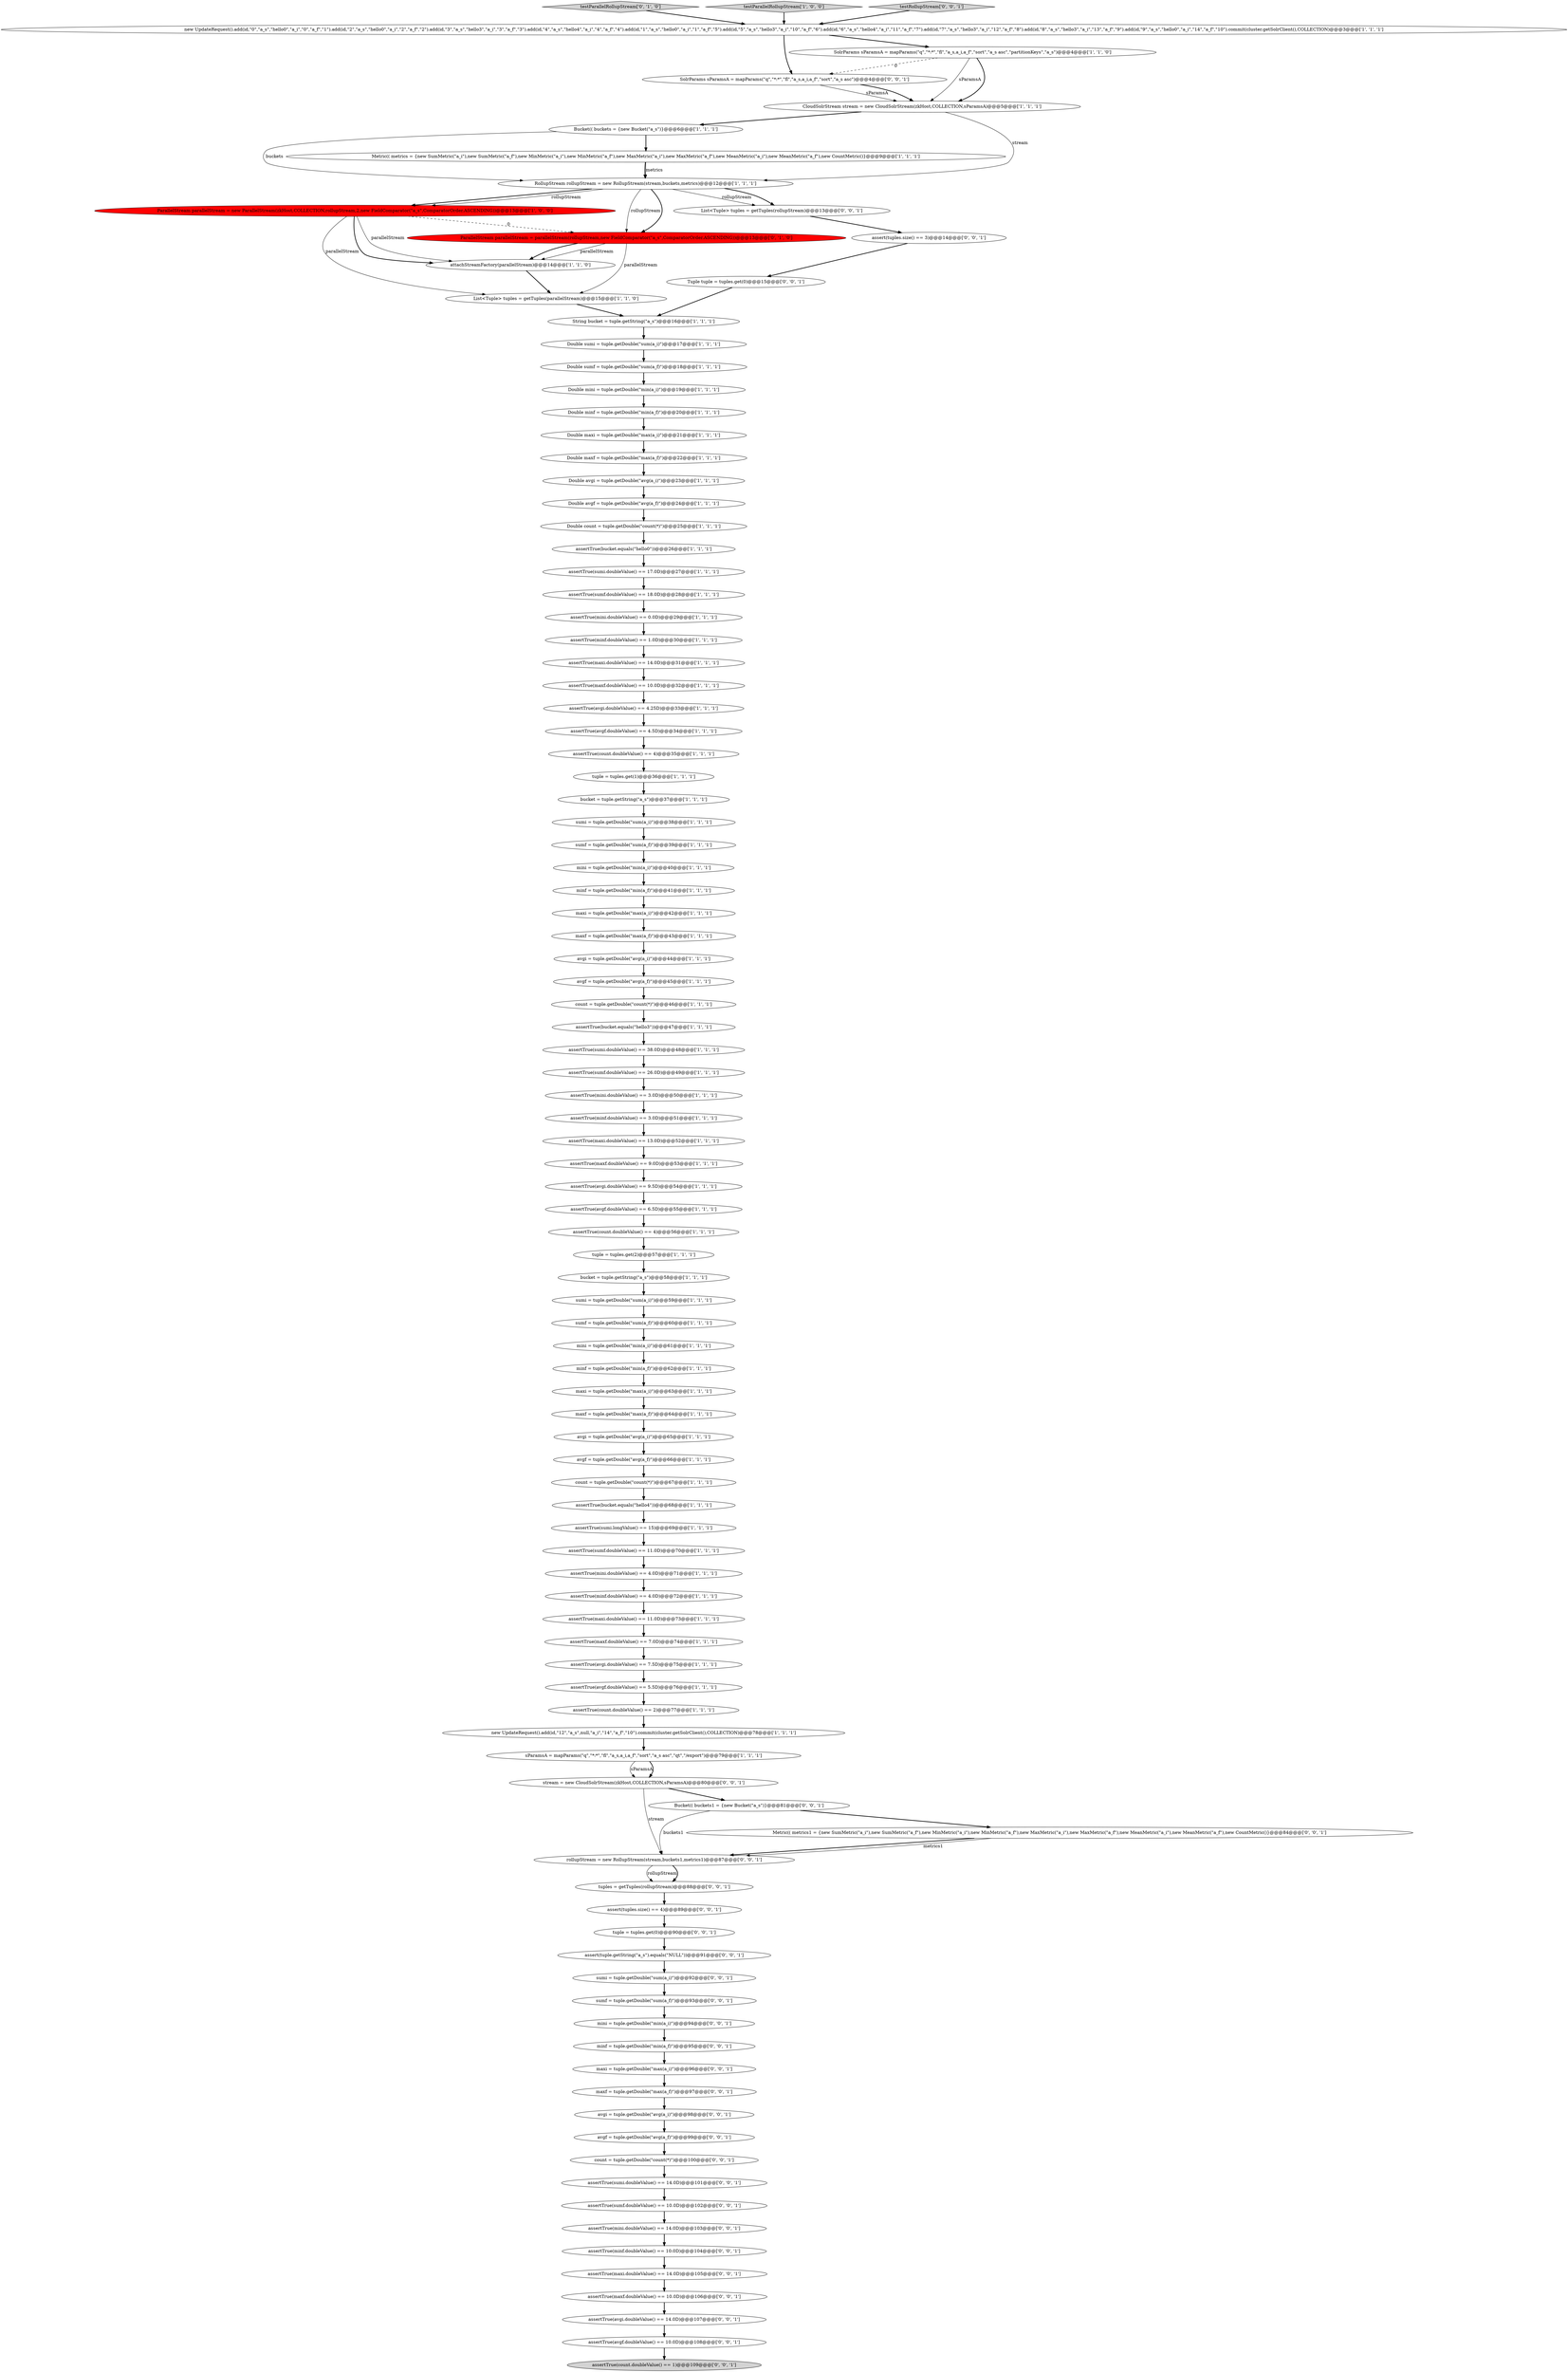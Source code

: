 digraph {
11 [style = filled, label = "List<Tuple> tuples = getTuples(parallelStream)@@@15@@@['1', '1', '0']", fillcolor = white, shape = ellipse image = "AAA0AAABBB1BBB"];
68 [style = filled, label = "assertTrue(sumi.doubleValue() == 17.0D)@@@27@@@['1', '1', '1']", fillcolor = white, shape = ellipse image = "AAA0AAABBB1BBB"];
37 [style = filled, label = "assertTrue(count.doubleValue() == 2)@@@77@@@['1', '1', '1']", fillcolor = white, shape = ellipse image = "AAA0AAABBB1BBB"];
54 [style = filled, label = "assertTrue(maxf.doubleValue() == 10.0D)@@@32@@@['1', '1', '1']", fillcolor = white, shape = ellipse image = "AAA0AAABBB1BBB"];
94 [style = filled, label = "mini = tuple.getDouble(\"min(a_i)\")@@@94@@@['0', '0', '1']", fillcolor = white, shape = ellipse image = "AAA0AAABBB3BBB"];
36 [style = filled, label = "assertTrue(mini.doubleValue() == 4.0D)@@@71@@@['1', '1', '1']", fillcolor = white, shape = ellipse image = "AAA0AAABBB1BBB"];
60 [style = filled, label = "assertTrue(maxi.doubleValue() == 11.0D)@@@73@@@['1', '1', '1']", fillcolor = white, shape = ellipse image = "AAA0AAABBB1BBB"];
12 [style = filled, label = "assertTrue(avgi.doubleValue() == 4.25D)@@@33@@@['1', '1', '1']", fillcolor = white, shape = ellipse image = "AAA0AAABBB1BBB"];
90 [style = filled, label = "assertTrue(maxf.doubleValue() == 10.0D)@@@106@@@['0', '0', '1']", fillcolor = white, shape = ellipse image = "AAA0AAABBB3BBB"];
57 [style = filled, label = "assertTrue(maxi.doubleValue() == 13.0D)@@@52@@@['1', '1', '1']", fillcolor = white, shape = ellipse image = "AAA0AAABBB1BBB"];
96 [style = filled, label = "tuples = getTuples(rollupStream)@@@88@@@['0', '0', '1']", fillcolor = white, shape = ellipse image = "AAA0AAABBB3BBB"];
62 [style = filled, label = "assertTrue(avgi.doubleValue() == 9.5D)@@@54@@@['1', '1', '1']", fillcolor = white, shape = ellipse image = "AAA0AAABBB1BBB"];
47 [style = filled, label = "assertTrue(count.doubleValue() == 4)@@@35@@@['1', '1', '1']", fillcolor = white, shape = ellipse image = "AAA0AAABBB1BBB"];
86 [style = filled, label = "assertTrue(sumf.doubleValue() == 10.0D)@@@102@@@['0', '0', '1']", fillcolor = white, shape = ellipse image = "AAA0AAABBB3BBB"];
80 [style = filled, label = "assertTrue(avgf.doubleValue() == 10.0D)@@@108@@@['0', '0', '1']", fillcolor = white, shape = ellipse image = "AAA0AAABBB3BBB"];
51 [style = filled, label = "bucket = tuple.getString(\"a_s\")@@@58@@@['1', '1', '1']", fillcolor = white, shape = ellipse image = "AAA0AAABBB1BBB"];
23 [style = filled, label = "maxi = tuple.getDouble(\"max(a_i)\")@@@42@@@['1', '1', '1']", fillcolor = white, shape = ellipse image = "AAA0AAABBB1BBB"];
99 [style = filled, label = "SolrParams sParamsA = mapParams(\"q\",\"*:*\",\"fl\",\"a_s,a_i,a_f\",\"sort\",\"a_s asc\")@@@4@@@['0', '0', '1']", fillcolor = white, shape = ellipse image = "AAA0AAABBB3BBB"];
103 [style = filled, label = "assertTrue(mini.doubleValue() == 14.0D)@@@103@@@['0', '0', '1']", fillcolor = white, shape = ellipse image = "AAA0AAABBB3BBB"];
43 [style = filled, label = "avgf = tuple.getDouble(\"avg(a_f)\")@@@66@@@['1', '1', '1']", fillcolor = white, shape = ellipse image = "AAA0AAABBB1BBB"];
105 [style = filled, label = "maxi = tuple.getDouble(\"max(a_i)\")@@@96@@@['0', '0', '1']", fillcolor = white, shape = ellipse image = "AAA0AAABBB3BBB"];
59 [style = filled, label = "maxi = tuple.getDouble(\"max(a_i)\")@@@63@@@['1', '1', '1']", fillcolor = white, shape = ellipse image = "AAA0AAABBB1BBB"];
15 [style = filled, label = "Double maxi = tuple.getDouble(\"max(a_i)\")@@@21@@@['1', '1', '1']", fillcolor = white, shape = ellipse image = "AAA0AAABBB1BBB"];
44 [style = filled, label = "assertTrue(bucket.equals(\"hello3\"))@@@47@@@['1', '1', '1']", fillcolor = white, shape = ellipse image = "AAA0AAABBB1BBB"];
56 [style = filled, label = "Bucket(( buckets = {new Bucket(\"a_s\")}@@@6@@@['1', '1', '1']", fillcolor = white, shape = ellipse image = "AAA0AAABBB1BBB"];
4 [style = filled, label = "Double sumf = tuple.getDouble(\"sum(a_f)\")@@@18@@@['1', '1', '1']", fillcolor = white, shape = ellipse image = "AAA0AAABBB1BBB"];
95 [style = filled, label = "Tuple tuple = tuples.get(0)@@@15@@@['0', '0', '1']", fillcolor = white, shape = ellipse image = "AAA0AAABBB3BBB"];
5 [style = filled, label = "sParamsA = mapParams(\"q\",\"*:*\",\"fl\",\"a_s,a_i,a_f\",\"sort\",\"a_s asc\",\"qt\",\"/export\")@@@79@@@['1', '1', '1']", fillcolor = white, shape = ellipse image = "AAA0AAABBB1BBB"];
88 [style = filled, label = "assertTrue(maxi.doubleValue() == 14.0D)@@@105@@@['0', '0', '1']", fillcolor = white, shape = ellipse image = "AAA0AAABBB3BBB"];
66 [style = filled, label = "maxf = tuple.getDouble(\"max(a_f)\")@@@64@@@['1', '1', '1']", fillcolor = white, shape = ellipse image = "AAA0AAABBB1BBB"];
22 [style = filled, label = "tuple = tuples.get(2)@@@57@@@['1', '1', '1']", fillcolor = white, shape = ellipse image = "AAA0AAABBB1BBB"];
61 [style = filled, label = "assertTrue(sumf.doubleValue() == 18.0D)@@@28@@@['1', '1', '1']", fillcolor = white, shape = ellipse image = "AAA0AAABBB1BBB"];
76 [style = filled, label = "assertTrue(count.doubleValue() == 1)@@@109@@@['0', '0', '1']", fillcolor = lightgray, shape = ellipse image = "AAA0AAABBB3BBB"];
14 [style = filled, label = "new UpdateRequest().add(id,\"0\",\"a_s\",\"hello0\",\"a_i\",\"0\",\"a_f\",\"1\").add(id,\"2\",\"a_s\",\"hello0\",\"a_i\",\"2\",\"a_f\",\"2\").add(id,\"3\",\"a_s\",\"hello3\",\"a_i\",\"3\",\"a_f\",\"3\").add(id,\"4\",\"a_s\",\"hello4\",\"a_i\",\"4\",\"a_f\",\"4\").add(id,\"1\",\"a_s\",\"hello0\",\"a_i\",\"1\",\"a_f\",\"5\").add(id,\"5\",\"a_s\",\"hello3\",\"a_i\",\"10\",\"a_f\",\"6\").add(id,\"6\",\"a_s\",\"hello4\",\"a_i\",\"11\",\"a_f\",\"7\").add(id,\"7\",\"a_s\",\"hello3\",\"a_i\",\"12\",\"a_f\",\"8\").add(id,\"8\",\"a_s\",\"hello3\",\"a_i\",\"13\",\"a_f\",\"9\").add(id,\"9\",\"a_s\",\"hello0\",\"a_i\",\"14\",\"a_f\",\"10\").commit(cluster.getSolrClient(),COLLECTION)@@@3@@@['1', '1', '1']", fillcolor = white, shape = ellipse image = "AAA0AAABBB1BBB"];
102 [style = filled, label = "avgf = tuple.getDouble(\"avg(a_f)\")@@@99@@@['0', '0', '1']", fillcolor = white, shape = ellipse image = "AAA0AAABBB3BBB"];
24 [style = filled, label = "assertTrue(maxf.doubleValue() == 9.0D)@@@53@@@['1', '1', '1']", fillcolor = white, shape = ellipse image = "AAA0AAABBB1BBB"];
75 [style = filled, label = "testParallelRollupStream['0', '1', '0']", fillcolor = lightgray, shape = diamond image = "AAA0AAABBB2BBB"];
104 [style = filled, label = "rollupStream = new RollupStream(stream,buckets1,metrics1)@@@87@@@['0', '0', '1']", fillcolor = white, shape = ellipse image = "AAA0AAABBB3BBB"];
91 [style = filled, label = "Bucket(( buckets1 = {new Bucket(\"a_s\")}@@@81@@@['0', '0', '1']", fillcolor = white, shape = ellipse image = "AAA0AAABBB3BBB"];
16 [style = filled, label = "RollupStream rollupStream = new RollupStream(stream,buckets,metrics)@@@12@@@['1', '1', '1']", fillcolor = white, shape = ellipse image = "AAA0AAABBB1BBB"];
30 [style = filled, label = "assertTrue(bucket.equals(\"hello0\"))@@@26@@@['1', '1', '1']", fillcolor = white, shape = ellipse image = "AAA0AAABBB1BBB"];
38 [style = filled, label = "assertTrue(minf.doubleValue() == 3.0D)@@@51@@@['1', '1', '1']", fillcolor = white, shape = ellipse image = "AAA0AAABBB1BBB"];
25 [style = filled, label = "Double count = tuple.getDouble(\"count(*)\")@@@25@@@['1', '1', '1']", fillcolor = white, shape = ellipse image = "AAA0AAABBB1BBB"];
50 [style = filled, label = "assertTrue(sumf.doubleValue() == 26.0D)@@@49@@@['1', '1', '1']", fillcolor = white, shape = ellipse image = "AAA0AAABBB1BBB"];
18 [style = filled, label = "Double avgf = tuple.getDouble(\"avg(a_f)\")@@@24@@@['1', '1', '1']", fillcolor = white, shape = ellipse image = "AAA0AAABBB1BBB"];
35 [style = filled, label = "bucket = tuple.getString(\"a_s\")@@@37@@@['1', '1', '1']", fillcolor = white, shape = ellipse image = "AAA0AAABBB1BBB"];
82 [style = filled, label = "stream = new CloudSolrStream(zkHost,COLLECTION,sParamsA)@@@80@@@['0', '0', '1']", fillcolor = white, shape = ellipse image = "AAA0AAABBB3BBB"];
45 [style = filled, label = "testParallelRollupStream['1', '0', '0']", fillcolor = lightgray, shape = diamond image = "AAA0AAABBB1BBB"];
69 [style = filled, label = "String bucket = tuple.getString(\"a_s\")@@@16@@@['1', '1', '1']", fillcolor = white, shape = ellipse image = "AAA0AAABBB1BBB"];
34 [style = filled, label = "Double mini = tuple.getDouble(\"min(a_i)\")@@@19@@@['1', '1', '1']", fillcolor = white, shape = ellipse image = "AAA0AAABBB1BBB"];
29 [style = filled, label = "avgi = tuple.getDouble(\"avg(a_i)\")@@@44@@@['1', '1', '1']", fillcolor = white, shape = ellipse image = "AAA0AAABBB1BBB"];
39 [style = filled, label = "Double maxf = tuple.getDouble(\"max(a_f)\")@@@22@@@['1', '1', '1']", fillcolor = white, shape = ellipse image = "AAA0AAABBB1BBB"];
6 [style = filled, label = "CloudSolrStream stream = new CloudSolrStream(zkHost,COLLECTION,sParamsA)@@@5@@@['1', '1', '1']", fillcolor = white, shape = ellipse image = "AAA0AAABBB1BBB"];
78 [style = filled, label = "sumf = tuple.getDouble(\"sum(a_f)\")@@@93@@@['0', '0', '1']", fillcolor = white, shape = ellipse image = "AAA0AAABBB3BBB"];
27 [style = filled, label = "assertTrue(sumi.longValue() == 15)@@@69@@@['1', '1', '1']", fillcolor = white, shape = ellipse image = "AAA0AAABBB1BBB"];
0 [style = filled, label = "sumi = tuple.getDouble(\"sum(a_i)\")@@@38@@@['1', '1', '1']", fillcolor = white, shape = ellipse image = "AAA0AAABBB1BBB"];
52 [style = filled, label = "Double minf = tuple.getDouble(\"min(a_f)\")@@@20@@@['1', '1', '1']", fillcolor = white, shape = ellipse image = "AAA0AAABBB1BBB"];
101 [style = filled, label = "assert(tuples.size() == 4)@@@89@@@['0', '0', '1']", fillcolor = white, shape = ellipse image = "AAA0AAABBB3BBB"];
20 [style = filled, label = "count = tuple.getDouble(\"count(*)\")@@@46@@@['1', '1', '1']", fillcolor = white, shape = ellipse image = "AAA0AAABBB1BBB"];
49 [style = filled, label = "assertTrue(mini.doubleValue() == 0.0D)@@@29@@@['1', '1', '1']", fillcolor = white, shape = ellipse image = "AAA0AAABBB1BBB"];
97 [style = filled, label = "minf = tuple.getDouble(\"min(a_f)\")@@@95@@@['0', '0', '1']", fillcolor = white, shape = ellipse image = "AAA0AAABBB3BBB"];
79 [style = filled, label = "avgi = tuple.getDouble(\"avg(a_i)\")@@@98@@@['0', '0', '1']", fillcolor = white, shape = ellipse image = "AAA0AAABBB3BBB"];
53 [style = filled, label = "Double avgi = tuple.getDouble(\"avg(a_i)\")@@@23@@@['1', '1', '1']", fillcolor = white, shape = ellipse image = "AAA0AAABBB1BBB"];
21 [style = filled, label = "assertTrue(maxi.doubleValue() == 14.0D)@@@31@@@['1', '1', '1']", fillcolor = white, shape = ellipse image = "AAA0AAABBB1BBB"];
26 [style = filled, label = "assertTrue(bucket.equals(\"hello4\"))@@@68@@@['1', '1', '1']", fillcolor = white, shape = ellipse image = "AAA0AAABBB1BBB"];
46 [style = filled, label = "assertTrue(minf.doubleValue() == 4.0D)@@@72@@@['1', '1', '1']", fillcolor = white, shape = ellipse image = "AAA0AAABBB1BBB"];
100 [style = filled, label = "assert(tuples.size() == 3)@@@14@@@['0', '0', '1']", fillcolor = white, shape = ellipse image = "AAA0AAABBB3BBB"];
8 [style = filled, label = "assertTrue(avgi.doubleValue() == 7.5D)@@@75@@@['1', '1', '1']", fillcolor = white, shape = ellipse image = "AAA0AAABBB1BBB"];
77 [style = filled, label = "maxf = tuple.getDouble(\"max(a_f)\")@@@97@@@['0', '0', '1']", fillcolor = white, shape = ellipse image = "AAA0AAABBB3BBB"];
10 [style = filled, label = "assertTrue(avgf.doubleValue() == 5.5D)@@@76@@@['1', '1', '1']", fillcolor = white, shape = ellipse image = "AAA0AAABBB1BBB"];
84 [style = filled, label = "assertTrue(avgi.doubleValue() == 14.0D)@@@107@@@['0', '0', '1']", fillcolor = white, shape = ellipse image = "AAA0AAABBB3BBB"];
48 [style = filled, label = "assertTrue(sumf.doubleValue() == 11.0D)@@@70@@@['1', '1', '1']", fillcolor = white, shape = ellipse image = "AAA0AAABBB1BBB"];
72 [style = filled, label = "ParallelStream parallelStream = new ParallelStream(zkHost,COLLECTION,rollupStream,2,new FieldComparator(\"a_s\",ComparatorOrder.ASCENDING))@@@13@@@['1', '0', '0']", fillcolor = red, shape = ellipse image = "AAA1AAABBB1BBB"];
65 [style = filled, label = "new UpdateRequest().add(id,\"12\",\"a_s\",null,\"a_i\",\"14\",\"a_f\",\"10\").commit(cluster.getSolrClient(),COLLECTION)@@@78@@@['1', '1', '1']", fillcolor = white, shape = ellipse image = "AAA0AAABBB1BBB"];
41 [style = filled, label = "mini = tuple.getDouble(\"min(a_i)\")@@@61@@@['1', '1', '1']", fillcolor = white, shape = ellipse image = "AAA0AAABBB1BBB"];
63 [style = filled, label = "avgi = tuple.getDouble(\"avg(a_i)\")@@@65@@@['1', '1', '1']", fillcolor = white, shape = ellipse image = "AAA0AAABBB1BBB"];
7 [style = filled, label = "minf = tuple.getDouble(\"min(a_f)\")@@@41@@@['1', '1', '1']", fillcolor = white, shape = ellipse image = "AAA0AAABBB1BBB"];
28 [style = filled, label = "assertTrue(avgf.doubleValue() == 4.5D)@@@34@@@['1', '1', '1']", fillcolor = white, shape = ellipse image = "AAA0AAABBB1BBB"];
33 [style = filled, label = "assertTrue(maxf.doubleValue() == 7.0D)@@@74@@@['1', '1', '1']", fillcolor = white, shape = ellipse image = "AAA0AAABBB1BBB"];
42 [style = filled, label = "avgf = tuple.getDouble(\"avg(a_f)\")@@@45@@@['1', '1', '1']", fillcolor = white, shape = ellipse image = "AAA0AAABBB1BBB"];
2 [style = filled, label = "attachStreamFactory(parallelStream)@@@14@@@['1', '1', '0']", fillcolor = white, shape = ellipse image = "AAA0AAABBB1BBB"];
9 [style = filled, label = "Double sumi = tuple.getDouble(\"sum(a_i)\")@@@17@@@['1', '1', '1']", fillcolor = white, shape = ellipse image = "AAA0AAABBB1BBB"];
3 [style = filled, label = "minf = tuple.getDouble(\"min(a_f)\")@@@62@@@['1', '1', '1']", fillcolor = white, shape = ellipse image = "AAA0AAABBB1BBB"];
58 [style = filled, label = "assertTrue(avgf.doubleValue() == 6.5D)@@@55@@@['1', '1', '1']", fillcolor = white, shape = ellipse image = "AAA0AAABBB1BBB"];
19 [style = filled, label = "mini = tuple.getDouble(\"min(a_i)\")@@@40@@@['1', '1', '1']", fillcolor = white, shape = ellipse image = "AAA0AAABBB1BBB"];
31 [style = filled, label = "sumi = tuple.getDouble(\"sum(a_i)\")@@@59@@@['1', '1', '1']", fillcolor = white, shape = ellipse image = "AAA0AAABBB1BBB"];
40 [style = filled, label = "maxf = tuple.getDouble(\"max(a_f)\")@@@43@@@['1', '1', '1']", fillcolor = white, shape = ellipse image = "AAA0AAABBB1BBB"];
67 [style = filled, label = "assertTrue(count.doubleValue() == 4)@@@56@@@['1', '1', '1']", fillcolor = white, shape = ellipse image = "AAA0AAABBB1BBB"];
55 [style = filled, label = "assertTrue(minf.doubleValue() == 1.0D)@@@30@@@['1', '1', '1']", fillcolor = white, shape = ellipse image = "AAA0AAABBB1BBB"];
81 [style = filled, label = "assertTrue(sumi.doubleValue() == 14.0D)@@@101@@@['0', '0', '1']", fillcolor = white, shape = ellipse image = "AAA0AAABBB3BBB"];
106 [style = filled, label = "tuple = tuples.get(0)@@@90@@@['0', '0', '1']", fillcolor = white, shape = ellipse image = "AAA0AAABBB3BBB"];
92 [style = filled, label = "testRollupStream['0', '0', '1']", fillcolor = lightgray, shape = diamond image = "AAA0AAABBB3BBB"];
17 [style = filled, label = "sumf = tuple.getDouble(\"sum(a_f)\")@@@60@@@['1', '1', '1']", fillcolor = white, shape = ellipse image = "AAA0AAABBB1BBB"];
74 [style = filled, label = "ParallelStream parallelStream = parallelStream(rollupStream,new FieldComparator(\"a_s\",ComparatorOrder.ASCENDING))@@@13@@@['0', '1', '0']", fillcolor = red, shape = ellipse image = "AAA1AAABBB2BBB"];
70 [style = filled, label = "assertTrue(mini.doubleValue() == 3.0D)@@@50@@@['1', '1', '1']", fillcolor = white, shape = ellipse image = "AAA0AAABBB1BBB"];
1 [style = filled, label = "Metric(( metrics = {new SumMetric(\"a_i\"),new SumMetric(\"a_f\"),new MinMetric(\"a_i\"),new MinMetric(\"a_f\"),new MaxMetric(\"a_i\"),new MaxMetric(\"a_f\"),new MeanMetric(\"a_i\"),new MeanMetric(\"a_f\"),new CountMetric()}@@@9@@@['1', '1', '1']", fillcolor = white, shape = ellipse image = "AAA0AAABBB1BBB"];
93 [style = filled, label = "Metric(( metrics1 = {new SumMetric(\"a_i\"),new SumMetric(\"a_f\"),new MinMetric(\"a_i\"),new MinMetric(\"a_f\"),new MaxMetric(\"a_i\"),new MaxMetric(\"a_f\"),new MeanMetric(\"a_i\"),new MeanMetric(\"a_f\"),new CountMetric()}@@@84@@@['0', '0', '1']", fillcolor = white, shape = ellipse image = "AAA0AAABBB3BBB"];
85 [style = filled, label = "assert(tuple.getString(\"a_s\").equals(\"NULL\"))@@@91@@@['0', '0', '1']", fillcolor = white, shape = ellipse image = "AAA0AAABBB3BBB"];
98 [style = filled, label = "List<Tuple> tuples = getTuples(rollupStream)@@@13@@@['0', '0', '1']", fillcolor = white, shape = ellipse image = "AAA0AAABBB3BBB"];
73 [style = filled, label = "sumf = tuple.getDouble(\"sum(a_f)\")@@@39@@@['1', '1', '1']", fillcolor = white, shape = ellipse image = "AAA0AAABBB1BBB"];
32 [style = filled, label = "assertTrue(sumi.doubleValue() == 38.0D)@@@48@@@['1', '1', '1']", fillcolor = white, shape = ellipse image = "AAA0AAABBB1BBB"];
89 [style = filled, label = "sumi = tuple.getDouble(\"sum(a_i)\")@@@92@@@['0', '0', '1']", fillcolor = white, shape = ellipse image = "AAA0AAABBB3BBB"];
83 [style = filled, label = "assertTrue(minf.doubleValue() == 10.0D)@@@104@@@['0', '0', '1']", fillcolor = white, shape = ellipse image = "AAA0AAABBB3BBB"];
64 [style = filled, label = "count = tuple.getDouble(\"count(*)\")@@@67@@@['1', '1', '1']", fillcolor = white, shape = ellipse image = "AAA0AAABBB1BBB"];
13 [style = filled, label = "tuple = tuples.get(1)@@@36@@@['1', '1', '1']", fillcolor = white, shape = ellipse image = "AAA0AAABBB1BBB"];
71 [style = filled, label = "SolrParams sParamsA = mapParams(\"q\",\"*:*\",\"fl\",\"a_s,a_i,a_f\",\"sort\",\"a_s asc\",\"partitionKeys\",\"a_s\")@@@4@@@['1', '1', '0']", fillcolor = white, shape = ellipse image = "AAA0AAABBB1BBB"];
87 [style = filled, label = "count = tuple.getDouble(\"count(*)\")@@@100@@@['0', '0', '1']", fillcolor = white, shape = ellipse image = "AAA0AAABBB3BBB"];
103->83 [style = bold, label=""];
8->10 [style = bold, label=""];
83->88 [style = bold, label=""];
86->103 [style = bold, label=""];
71->6 [style = solid, label="sParamsA"];
56->1 [style = bold, label=""];
71->99 [style = dashed, label="0"];
25->30 [style = bold, label=""];
69->9 [style = bold, label=""];
101->106 [style = bold, label=""];
70->38 [style = bold, label=""];
11->69 [style = bold, label=""];
21->54 [style = bold, label=""];
91->104 [style = solid, label="buckets1"];
59->66 [style = bold, label=""];
16->72 [style = bold, label=""];
97->105 [style = bold, label=""];
74->2 [style = bold, label=""];
49->55 [style = bold, label=""];
5->82 [style = solid, label="sParamsA"];
90->84 [style = bold, label=""];
79->102 [style = bold, label=""];
14->99 [style = bold, label=""];
56->16 [style = solid, label="buckets"];
93->104 [style = bold, label=""];
106->85 [style = bold, label=""];
82->91 [style = bold, label=""];
61->49 [style = bold, label=""];
66->63 [style = bold, label=""];
63->43 [style = bold, label=""];
72->2 [style = bold, label=""];
12->28 [style = bold, label=""];
88->90 [style = bold, label=""];
94->97 [style = bold, label=""];
50->70 [style = bold, label=""];
34->52 [style = bold, label=""];
54->12 [style = bold, label=""];
17->41 [style = bold, label=""];
30->68 [style = bold, label=""];
14->71 [style = bold, label=""];
57->24 [style = bold, label=""];
38->57 [style = bold, label=""];
67->22 [style = bold, label=""];
46->60 [style = bold, label=""];
26->27 [style = bold, label=""];
35->0 [style = bold, label=""];
36->46 [style = bold, label=""];
45->14 [style = bold, label=""];
78->94 [style = bold, label=""];
1->16 [style = bold, label=""];
44->32 [style = bold, label=""];
7->23 [style = bold, label=""];
89->78 [style = bold, label=""];
18->25 [style = bold, label=""];
96->101 [style = bold, label=""];
80->76 [style = bold, label=""];
58->67 [style = bold, label=""];
33->8 [style = bold, label=""];
73->19 [style = bold, label=""];
82->104 [style = solid, label="stream"];
40->29 [style = bold, label=""];
32->50 [style = bold, label=""];
52->15 [style = bold, label=""];
95->69 [style = bold, label=""];
16->98 [style = solid, label="rollupStream"];
28->47 [style = bold, label=""];
5->82 [style = bold, label=""];
72->11 [style = solid, label="parallelStream"];
104->96 [style = solid, label="rollupStream"];
84->80 [style = bold, label=""];
87->81 [style = bold, label=""];
16->98 [style = bold, label=""];
39->53 [style = bold, label=""];
98->100 [style = bold, label=""];
47->13 [style = bold, label=""];
37->65 [style = bold, label=""];
22->51 [style = bold, label=""];
100->95 [style = bold, label=""];
6->56 [style = bold, label=""];
99->6 [style = solid, label="sParamsA"];
29->42 [style = bold, label=""];
81->86 [style = bold, label=""];
16->72 [style = solid, label="rollupStream"];
16->74 [style = solid, label="rollupStream"];
72->74 [style = dashed, label="0"];
31->17 [style = bold, label=""];
2->11 [style = bold, label=""];
71->6 [style = bold, label=""];
4->34 [style = bold, label=""];
92->14 [style = bold, label=""];
1->16 [style = solid, label="metrics"];
10->37 [style = bold, label=""];
43->64 [style = bold, label=""];
0->73 [style = bold, label=""];
6->16 [style = solid, label="stream"];
55->21 [style = bold, label=""];
48->36 [style = bold, label=""];
91->93 [style = bold, label=""];
53->18 [style = bold, label=""];
72->2 [style = solid, label="parallelStream"];
9->4 [style = bold, label=""];
75->14 [style = bold, label=""];
41->3 [style = bold, label=""];
42->20 [style = bold, label=""];
104->96 [style = bold, label=""];
62->58 [style = bold, label=""];
65->5 [style = bold, label=""];
105->77 [style = bold, label=""];
20->44 [style = bold, label=""];
93->104 [style = solid, label="metrics1"];
77->79 [style = bold, label=""];
99->6 [style = bold, label=""];
64->26 [style = bold, label=""];
60->33 [style = bold, label=""];
16->74 [style = bold, label=""];
85->89 [style = bold, label=""];
3->59 [style = bold, label=""];
102->87 [style = bold, label=""];
23->40 [style = bold, label=""];
15->39 [style = bold, label=""];
74->11 [style = solid, label="parallelStream"];
27->48 [style = bold, label=""];
68->61 [style = bold, label=""];
24->62 [style = bold, label=""];
51->31 [style = bold, label=""];
74->2 [style = solid, label="parallelStream"];
13->35 [style = bold, label=""];
19->7 [style = bold, label=""];
}
